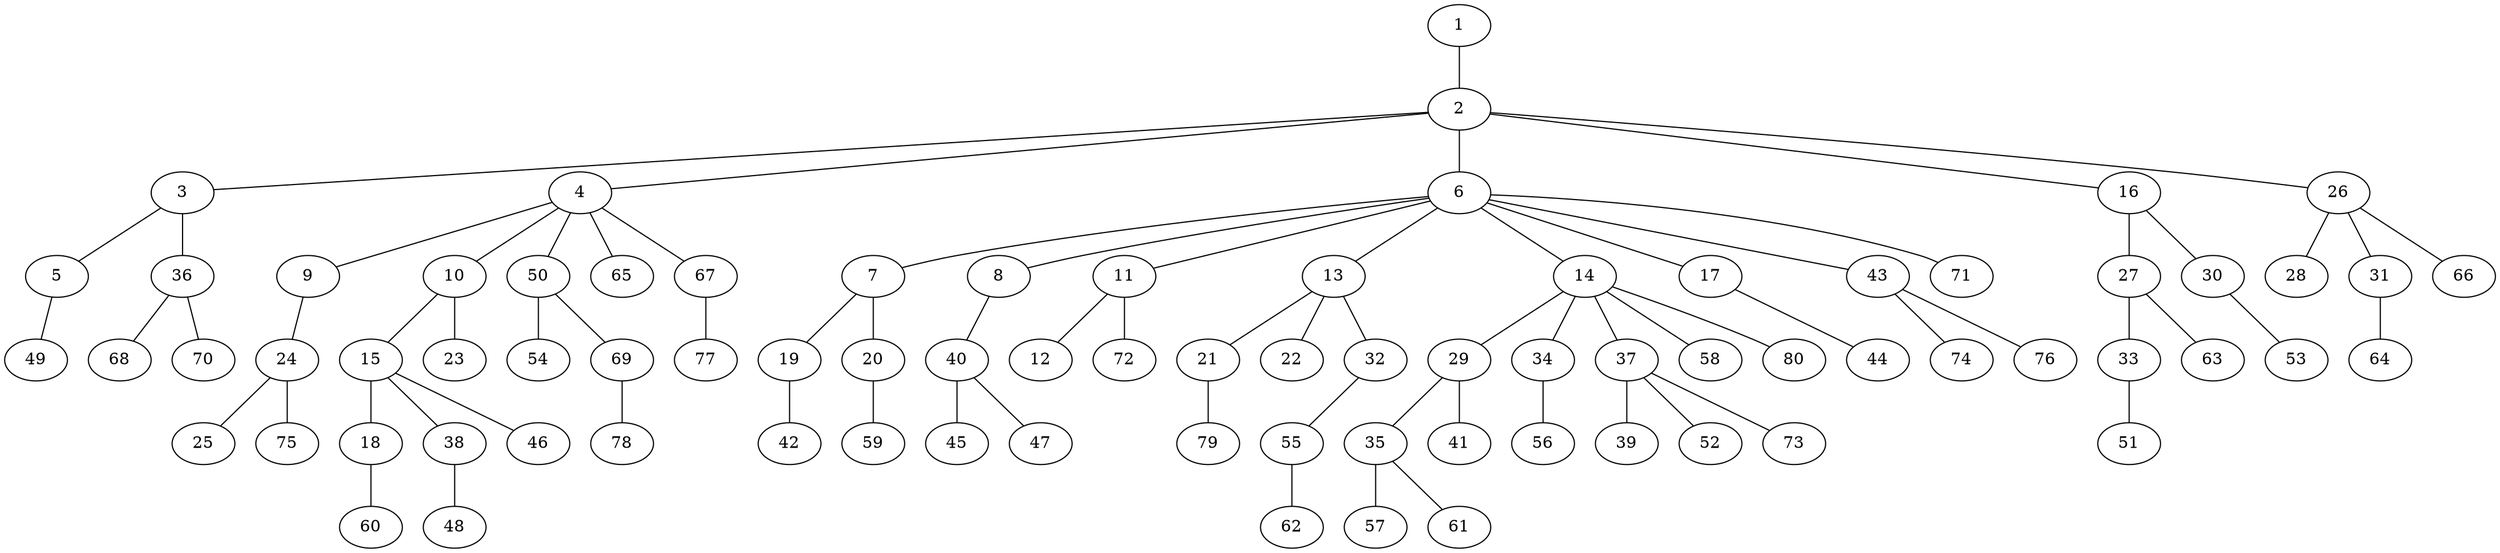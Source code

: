 graph graphname {1--2
2--3
2--4
2--6
2--16
2--26
3--5
3--36
4--9
4--10
4--50
4--65
4--67
5--49
6--7
6--8
6--11
6--13
6--14
6--17
6--43
6--71
7--19
7--20
8--40
9--24
10--15
10--23
11--12
11--72
13--21
13--22
13--32
14--29
14--34
14--37
14--58
14--80
15--18
15--38
15--46
16--27
16--30
17--44
18--60
19--42
20--59
21--79
24--25
24--75
26--28
26--31
26--66
27--33
27--63
29--35
29--41
30--53
31--64
32--55
33--51
34--56
35--57
35--61
36--68
36--70
37--39
37--52
37--73
38--48
40--45
40--47
43--74
43--76
50--54
50--69
55--62
67--77
69--78
}